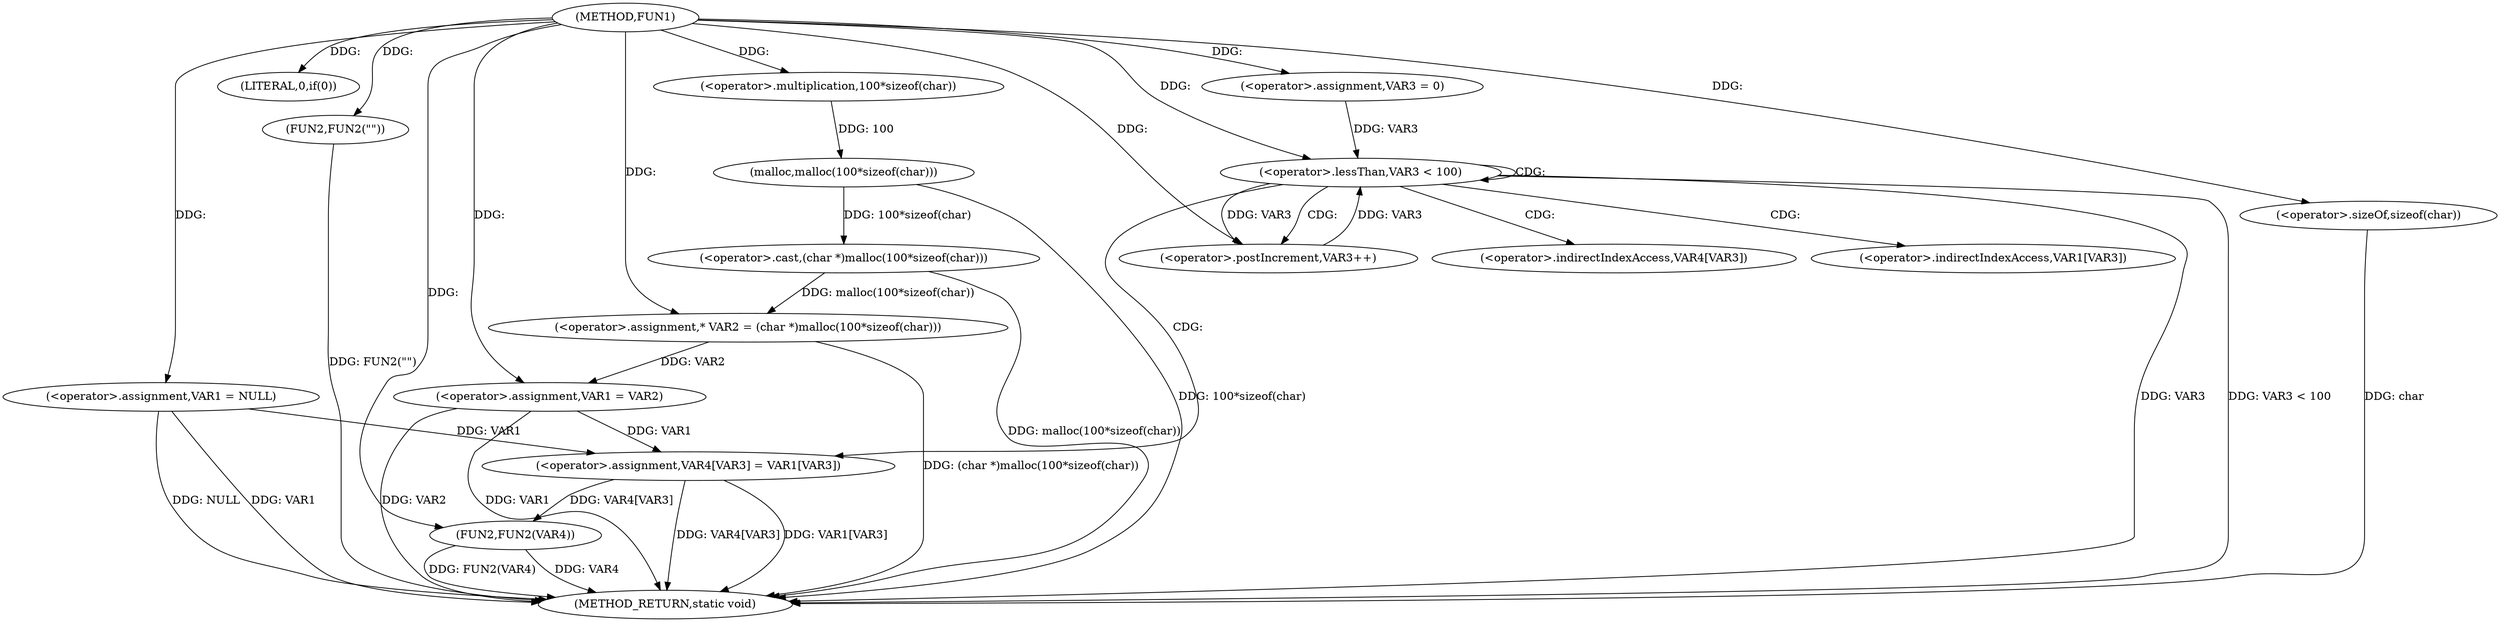 digraph FUN1 {  
"1000100" [label = "(METHOD,FUN1)" ]
"1000149" [label = "(METHOD_RETURN,static void)" ]
"1000103" [label = "(<operator>.assignment,VAR1 = NULL)" ]
"1000107" [label = "(LITERAL,0,if(0))" ]
"1000109" [label = "(FUN2,FUN2(\"\"))" ]
"1000115" [label = "(<operator>.assignment,* VAR2 = (char *)malloc(100*sizeof(char)))" ]
"1000117" [label = "(<operator>.cast,(char *)malloc(100*sizeof(char)))" ]
"1000119" [label = "(malloc,malloc(100*sizeof(char)))" ]
"1000120" [label = "(<operator>.multiplication,100*sizeof(char))" ]
"1000122" [label = "(<operator>.sizeOf,sizeof(char))" ]
"1000124" [label = "(<operator>.assignment,VAR1 = VAR2)" ]
"1000131" [label = "(<operator>.assignment,VAR3 = 0)" ]
"1000134" [label = "(<operator>.lessThan,VAR3 < 100)" ]
"1000137" [label = "(<operator>.postIncrement,VAR3++)" ]
"1000140" [label = "(<operator>.assignment,VAR4[VAR3] = VAR1[VAR3])" ]
"1000147" [label = "(FUN2,FUN2(VAR4))" ]
"1000141" [label = "(<operator>.indirectIndexAccess,VAR4[VAR3])" ]
"1000144" [label = "(<operator>.indirectIndexAccess,VAR1[VAR3])" ]
  "1000115" -> "1000149"  [ label = "DDG: (char *)malloc(100*sizeof(char))"] 
  "1000124" -> "1000149"  [ label = "DDG: VAR2"] 
  "1000124" -> "1000149"  [ label = "DDG: VAR1"] 
  "1000103" -> "1000149"  [ label = "DDG: VAR1"] 
  "1000103" -> "1000149"  [ label = "DDG: NULL"] 
  "1000147" -> "1000149"  [ label = "DDG: VAR4"] 
  "1000117" -> "1000149"  [ label = "DDG: malloc(100*sizeof(char))"] 
  "1000147" -> "1000149"  [ label = "DDG: FUN2(VAR4)"] 
  "1000122" -> "1000149"  [ label = "DDG: char"] 
  "1000140" -> "1000149"  [ label = "DDG: VAR4[VAR3]"] 
  "1000140" -> "1000149"  [ label = "DDG: VAR1[VAR3]"] 
  "1000134" -> "1000149"  [ label = "DDG: VAR3 < 100"] 
  "1000134" -> "1000149"  [ label = "DDG: VAR3"] 
  "1000119" -> "1000149"  [ label = "DDG: 100*sizeof(char)"] 
  "1000109" -> "1000149"  [ label = "DDG: FUN2(\"\")"] 
  "1000100" -> "1000103"  [ label = "DDG: "] 
  "1000100" -> "1000107"  [ label = "DDG: "] 
  "1000100" -> "1000109"  [ label = "DDG: "] 
  "1000117" -> "1000115"  [ label = "DDG: malloc(100*sizeof(char))"] 
  "1000100" -> "1000115"  [ label = "DDG: "] 
  "1000119" -> "1000117"  [ label = "DDG: 100*sizeof(char)"] 
  "1000120" -> "1000119"  [ label = "DDG: 100"] 
  "1000100" -> "1000120"  [ label = "DDG: "] 
  "1000100" -> "1000122"  [ label = "DDG: "] 
  "1000115" -> "1000124"  [ label = "DDG: VAR2"] 
  "1000100" -> "1000124"  [ label = "DDG: "] 
  "1000100" -> "1000131"  [ label = "DDG: "] 
  "1000131" -> "1000134"  [ label = "DDG: VAR3"] 
  "1000137" -> "1000134"  [ label = "DDG: VAR3"] 
  "1000100" -> "1000134"  [ label = "DDG: "] 
  "1000134" -> "1000137"  [ label = "DDG: VAR3"] 
  "1000100" -> "1000137"  [ label = "DDG: "] 
  "1000124" -> "1000140"  [ label = "DDG: VAR1"] 
  "1000103" -> "1000140"  [ label = "DDG: VAR1"] 
  "1000140" -> "1000147"  [ label = "DDG: VAR4[VAR3]"] 
  "1000100" -> "1000147"  [ label = "DDG: "] 
  "1000134" -> "1000137"  [ label = "CDG: "] 
  "1000134" -> "1000141"  [ label = "CDG: "] 
  "1000134" -> "1000144"  [ label = "CDG: "] 
  "1000134" -> "1000140"  [ label = "CDG: "] 
  "1000134" -> "1000134"  [ label = "CDG: "] 
}
